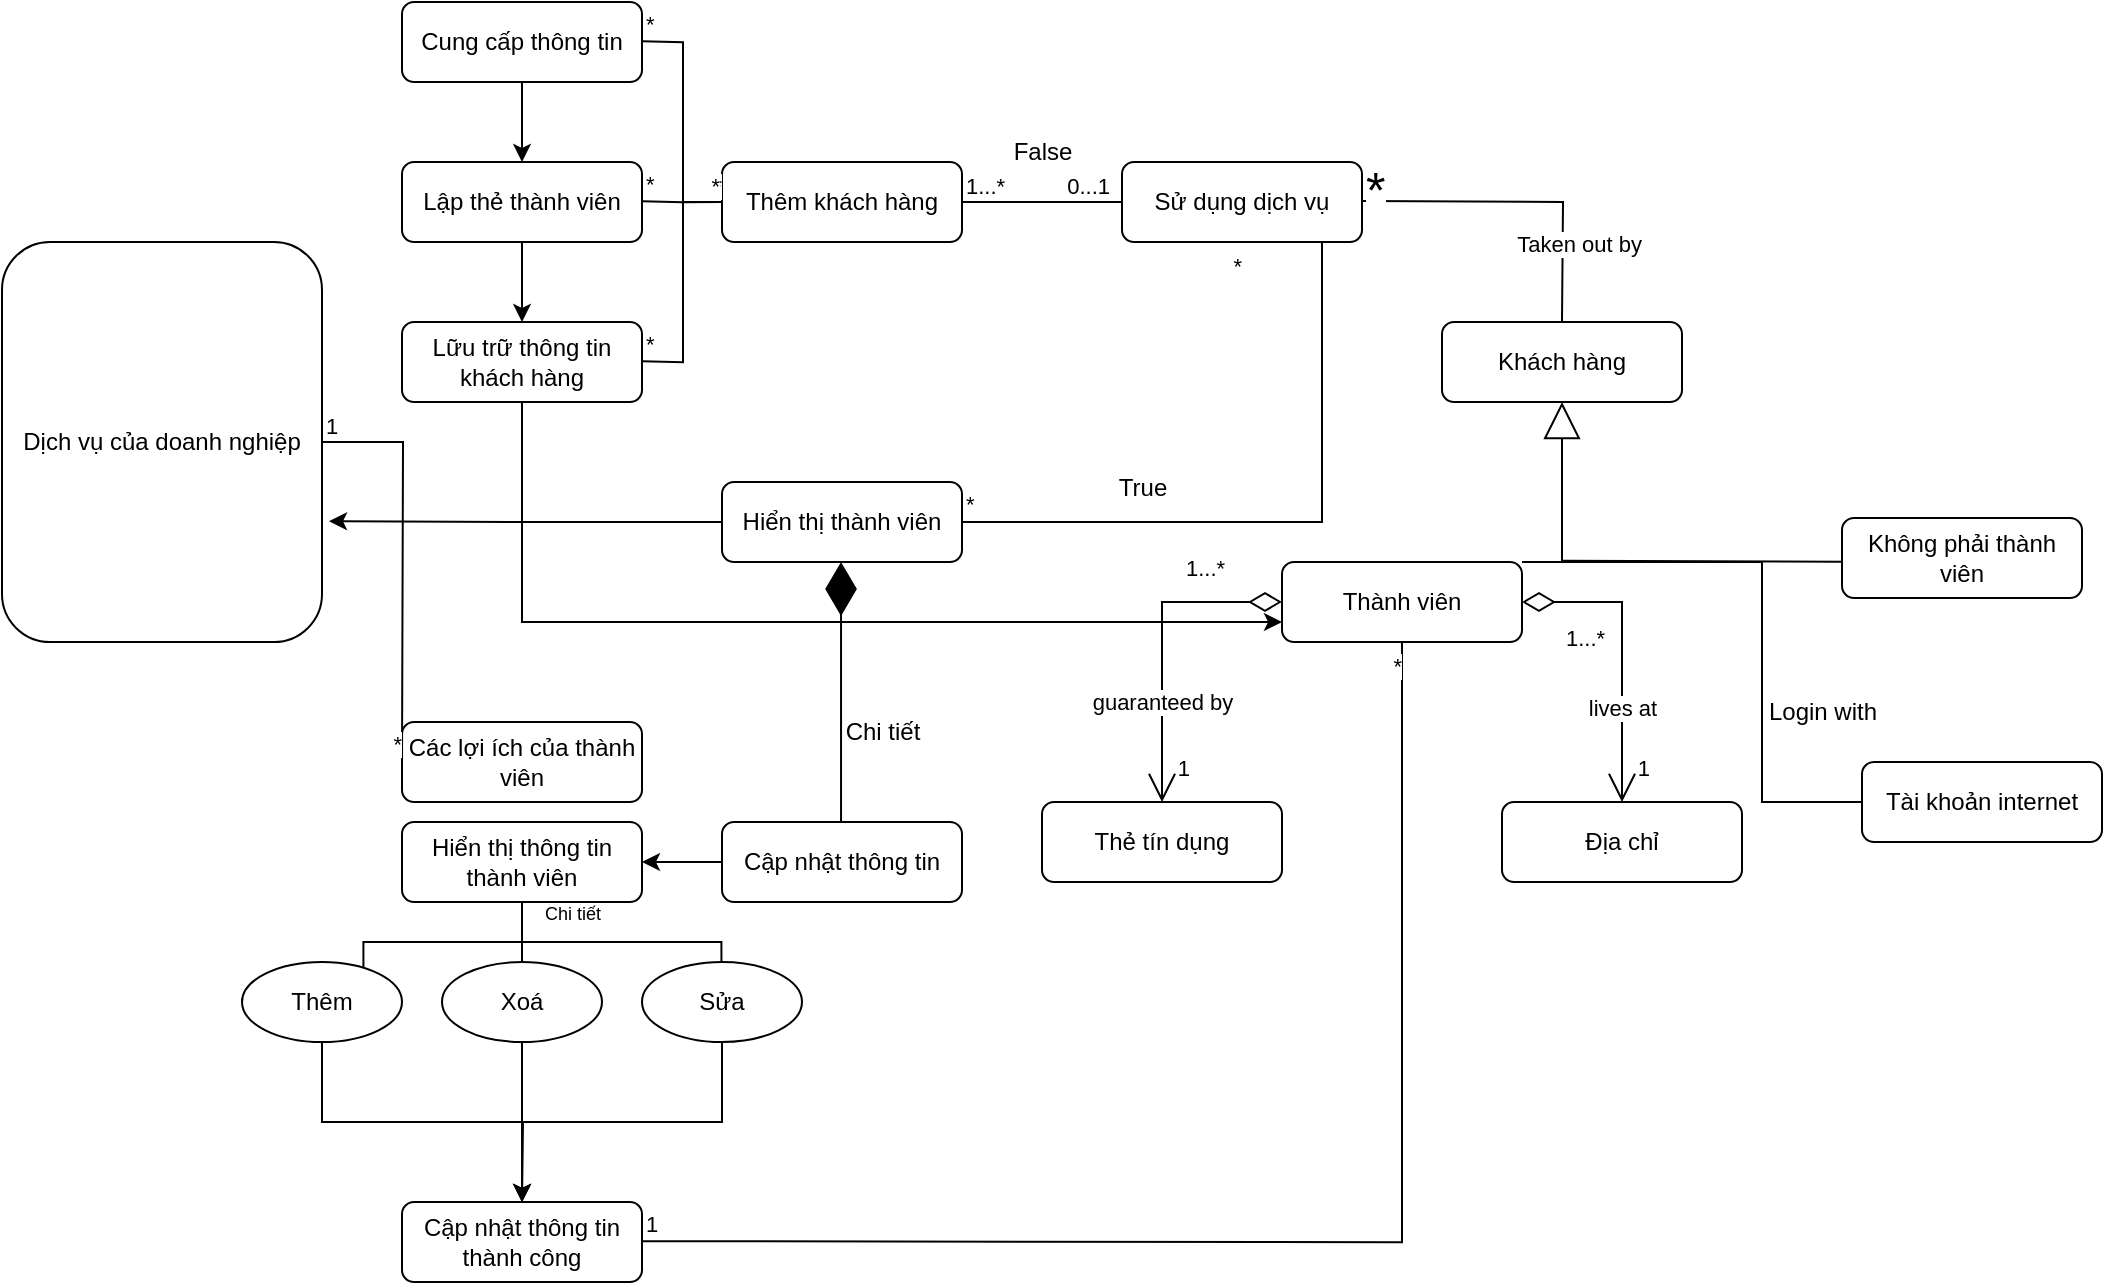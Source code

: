 <mxfile version="22.1.0" type="github">
  <diagram id="C5RBs43oDa-KdzZeNtuy" name="Page-1">
    <mxGraphModel dx="2053" dy="629" grid="1" gridSize="10" guides="1" tooltips="1" connect="1" arrows="1" fold="1" page="1" pageScale="1" pageWidth="827" pageHeight="1169" math="0" shadow="0">
      <root>
        <mxCell id="WIyWlLk6GJQsqaUBKTNV-0" />
        <mxCell id="WIyWlLk6GJQsqaUBKTNV-1" parent="WIyWlLk6GJQsqaUBKTNV-0" />
        <mxCell id="zfiKxL-_NQPMJ0ey8t-O-65" value="Khách hàng" style="rounded=1;whiteSpace=wrap;html=1;" vertex="1" parent="WIyWlLk6GJQsqaUBKTNV-1">
          <mxGeometry x="560" y="440" width="120" height="40" as="geometry" />
        </mxCell>
        <mxCell id="zfiKxL-_NQPMJ0ey8t-O-66" value="Sử dụng dịch vụ" style="rounded=1;whiteSpace=wrap;html=1;" vertex="1" parent="WIyWlLk6GJQsqaUBKTNV-1">
          <mxGeometry x="400" y="360" width="120" height="40" as="geometry" />
        </mxCell>
        <mxCell id="zfiKxL-_NQPMJ0ey8t-O-88" style="edgeStyle=orthogonalEdgeStyle;rounded=0;orthogonalLoop=1;jettySize=auto;html=1;exitX=1;exitY=0;exitDx=0;exitDy=0;" edge="1" parent="WIyWlLk6GJQsqaUBKTNV-1" source="zfiKxL-_NQPMJ0ey8t-O-68">
          <mxGeometry relative="1" as="geometry">
            <mxPoint x="830" y="680" as="targetPoint" />
            <mxPoint x="600" y="560" as="sourcePoint" />
            <Array as="points">
              <mxPoint x="720" y="560" />
              <mxPoint x="720" y="680" />
            </Array>
          </mxGeometry>
        </mxCell>
        <mxCell id="zfiKxL-_NQPMJ0ey8t-O-68" value="Thành viên" style="rounded=1;whiteSpace=wrap;html=1;" vertex="1" parent="WIyWlLk6GJQsqaUBKTNV-1">
          <mxGeometry x="480" y="560" width="120" height="40" as="geometry" />
        </mxCell>
        <mxCell id="zfiKxL-_NQPMJ0ey8t-O-69" value="Không phải thành viên" style="rounded=1;whiteSpace=wrap;html=1;" vertex="1" parent="WIyWlLk6GJQsqaUBKTNV-1">
          <mxGeometry x="760" y="538" width="120" height="40" as="geometry" />
        </mxCell>
        <mxCell id="zfiKxL-_NQPMJ0ey8t-O-70" value="Thẻ tín dụng" style="rounded=1;whiteSpace=wrap;html=1;" vertex="1" parent="WIyWlLk6GJQsqaUBKTNV-1">
          <mxGeometry x="360" y="680" width="120" height="40" as="geometry" />
        </mxCell>
        <mxCell id="zfiKxL-_NQPMJ0ey8t-O-71" value="Địa chỉ" style="rounded=1;whiteSpace=wrap;html=1;" vertex="1" parent="WIyWlLk6GJQsqaUBKTNV-1">
          <mxGeometry x="590" y="680" width="120" height="40" as="geometry" />
        </mxCell>
        <mxCell id="zfiKxL-_NQPMJ0ey8t-O-72" value="guaranteed by" style="endArrow=open;html=1;endSize=12;startArrow=diamondThin;startSize=14;startFill=0;edgeStyle=orthogonalEdgeStyle;rounded=0;exitX=0;exitY=0.5;exitDx=0;exitDy=0;entryX=0.5;entryY=0;entryDx=0;entryDy=0;" edge="1" parent="WIyWlLk6GJQsqaUBKTNV-1" source="zfiKxL-_NQPMJ0ey8t-O-68" target="zfiKxL-_NQPMJ0ey8t-O-70">
          <mxGeometry x="0.375" relative="1" as="geometry">
            <mxPoint x="490" y="640" as="sourcePoint" />
            <mxPoint x="650" y="640" as="targetPoint" />
            <mxPoint as="offset" />
          </mxGeometry>
        </mxCell>
        <mxCell id="zfiKxL-_NQPMJ0ey8t-O-73" value="1...*" style="edgeLabel;resizable=0;html=1;align=left;verticalAlign=top;" connectable="0" vertex="1" parent="zfiKxL-_NQPMJ0ey8t-O-72">
          <mxGeometry x="-1" relative="1" as="geometry">
            <mxPoint x="-50" y="-30" as="offset" />
          </mxGeometry>
        </mxCell>
        <mxCell id="zfiKxL-_NQPMJ0ey8t-O-74" value="1" style="edgeLabel;resizable=0;html=1;align=right;verticalAlign=top;" connectable="0" vertex="1" parent="zfiKxL-_NQPMJ0ey8t-O-72">
          <mxGeometry x="1" relative="1" as="geometry">
            <mxPoint x="14" y="-30" as="offset" />
          </mxGeometry>
        </mxCell>
        <mxCell id="zfiKxL-_NQPMJ0ey8t-O-85" value="lives at" style="endArrow=open;html=1;endSize=12;startArrow=diamondThin;startSize=14;startFill=0;edgeStyle=orthogonalEdgeStyle;rounded=0;exitX=1;exitY=0.5;exitDx=0;exitDy=0;entryX=0.5;entryY=0;entryDx=0;entryDy=0;" edge="1" parent="WIyWlLk6GJQsqaUBKTNV-1" source="zfiKxL-_NQPMJ0ey8t-O-68" target="zfiKxL-_NQPMJ0ey8t-O-71">
          <mxGeometry x="0.375" relative="1" as="geometry">
            <mxPoint x="680" y="600" as="sourcePoint" />
            <mxPoint x="620" y="700" as="targetPoint" />
            <mxPoint as="offset" />
            <Array as="points">
              <mxPoint x="650" y="580" />
              <mxPoint x="650" y="680" />
            </Array>
          </mxGeometry>
        </mxCell>
        <mxCell id="zfiKxL-_NQPMJ0ey8t-O-86" value="1...*" style="edgeLabel;resizable=0;html=1;align=left;verticalAlign=top;" connectable="0" vertex="1" parent="zfiKxL-_NQPMJ0ey8t-O-85">
          <mxGeometry x="-1" relative="1" as="geometry">
            <mxPoint x="20" y="5" as="offset" />
          </mxGeometry>
        </mxCell>
        <mxCell id="zfiKxL-_NQPMJ0ey8t-O-87" value="1" style="edgeLabel;resizable=0;html=1;align=right;verticalAlign=top;" connectable="0" vertex="1" parent="zfiKxL-_NQPMJ0ey8t-O-85">
          <mxGeometry x="1" relative="1" as="geometry">
            <mxPoint x="14" y="-30" as="offset" />
          </mxGeometry>
        </mxCell>
        <mxCell id="zfiKxL-_NQPMJ0ey8t-O-89" value="Tài khoản internet" style="rounded=1;whiteSpace=wrap;html=1;" vertex="1" parent="WIyWlLk6GJQsqaUBKTNV-1">
          <mxGeometry x="770" y="660" width="120" height="40" as="geometry" />
        </mxCell>
        <mxCell id="zfiKxL-_NQPMJ0ey8t-O-90" value="Login with" style="text;html=1;align=center;verticalAlign=middle;resizable=0;points=[];autosize=1;strokeColor=none;fillColor=none;" vertex="1" parent="WIyWlLk6GJQsqaUBKTNV-1">
          <mxGeometry x="710" y="620" width="80" height="30" as="geometry" />
        </mxCell>
        <mxCell id="zfiKxL-_NQPMJ0ey8t-O-92" value="" style="endArrow=block;endSize=16;endFill=0;html=1;rounded=0;entryX=0.5;entryY=1;entryDx=0;entryDy=0;" edge="1" parent="WIyWlLk6GJQsqaUBKTNV-1" target="zfiKxL-_NQPMJ0ey8t-O-65">
          <mxGeometry width="160" relative="1" as="geometry">
            <mxPoint x="620" y="560" as="sourcePoint" />
            <mxPoint x="670" y="530" as="targetPoint" />
            <Array as="points">
              <mxPoint x="620" y="520" />
            </Array>
          </mxGeometry>
        </mxCell>
        <mxCell id="zfiKxL-_NQPMJ0ey8t-O-97" value="" style="endArrow=none;html=1;rounded=0;" edge="1" parent="WIyWlLk6GJQsqaUBKTNV-1">
          <mxGeometry relative="1" as="geometry">
            <mxPoint x="620" y="559.37" as="sourcePoint" />
            <mxPoint x="760" y="559.87" as="targetPoint" />
          </mxGeometry>
        </mxCell>
        <mxCell id="zfiKxL-_NQPMJ0ey8t-O-101" value="" style="endArrow=none;html=1;edgeStyle=orthogonalEdgeStyle;rounded=0;entryX=0.5;entryY=0;entryDx=0;entryDy=0;" edge="1" parent="WIyWlLk6GJQsqaUBKTNV-1">
          <mxGeometry relative="1" as="geometry">
            <mxPoint x="520" y="379.5" as="sourcePoint" />
            <mxPoint x="620.0" y="440" as="targetPoint" />
          </mxGeometry>
        </mxCell>
        <mxCell id="zfiKxL-_NQPMJ0ey8t-O-102" value="&lt;font style=&quot;font-size: 25px;&quot;&gt;*&lt;/font&gt;" style="edgeLabel;resizable=0;html=1;align=left;verticalAlign=bottom;" connectable="0" vertex="1" parent="zfiKxL-_NQPMJ0ey8t-O-101">
          <mxGeometry x="-1" relative="1" as="geometry">
            <mxPoint y="11" as="offset" />
          </mxGeometry>
        </mxCell>
        <mxCell id="zfiKxL-_NQPMJ0ey8t-O-103" value="Taken out by" style="edgeLabel;resizable=0;html=1;align=right;verticalAlign=bottom;" connectable="0" vertex="1" parent="zfiKxL-_NQPMJ0ey8t-O-101">
          <mxGeometry x="1" relative="1" as="geometry">
            <mxPoint x="40" y="-30" as="offset" />
          </mxGeometry>
        </mxCell>
        <mxCell id="zfiKxL-_NQPMJ0ey8t-O-104" value="Thêm khách hàng" style="rounded=1;whiteSpace=wrap;html=1;" vertex="1" parent="WIyWlLk6GJQsqaUBKTNV-1">
          <mxGeometry x="200" y="360" width="120" height="40" as="geometry" />
        </mxCell>
        <mxCell id="zfiKxL-_NQPMJ0ey8t-O-105" value="" style="endArrow=none;html=1;edgeStyle=orthogonalEdgeStyle;rounded=0;exitX=1;exitY=0.5;exitDx=0;exitDy=0;" edge="1" parent="WIyWlLk6GJQsqaUBKTNV-1" source="zfiKxL-_NQPMJ0ey8t-O-104">
          <mxGeometry relative="1" as="geometry">
            <mxPoint x="360" y="379.58" as="sourcePoint" />
            <mxPoint x="400" y="380" as="targetPoint" />
          </mxGeometry>
        </mxCell>
        <mxCell id="zfiKxL-_NQPMJ0ey8t-O-106" value="1...*" style="edgeLabel;resizable=0;html=1;align=left;verticalAlign=bottom;" connectable="0" vertex="1" parent="zfiKxL-_NQPMJ0ey8t-O-105">
          <mxGeometry x="-1" relative="1" as="geometry" />
        </mxCell>
        <mxCell id="zfiKxL-_NQPMJ0ey8t-O-107" value="0...1" style="edgeLabel;resizable=0;html=1;align=right;verticalAlign=bottom;" connectable="0" vertex="1" parent="zfiKxL-_NQPMJ0ey8t-O-105">
          <mxGeometry x="1" relative="1" as="geometry">
            <mxPoint x="-5" as="offset" />
          </mxGeometry>
        </mxCell>
        <mxCell id="zfiKxL-_NQPMJ0ey8t-O-108" value="False" style="text;html=1;align=center;verticalAlign=middle;resizable=0;points=[];autosize=1;strokeColor=none;fillColor=none;" vertex="1" parent="WIyWlLk6GJQsqaUBKTNV-1">
          <mxGeometry x="335" y="340" width="50" height="30" as="geometry" />
        </mxCell>
        <mxCell id="zfiKxL-_NQPMJ0ey8t-O-109" value="Hiển thị thành viên" style="rounded=1;whiteSpace=wrap;html=1;" vertex="1" parent="WIyWlLk6GJQsqaUBKTNV-1">
          <mxGeometry x="200" y="520" width="120" height="40" as="geometry" />
        </mxCell>
        <mxCell id="zfiKxL-_NQPMJ0ey8t-O-110" value="" style="endArrow=none;html=1;edgeStyle=orthogonalEdgeStyle;rounded=0;entryX=0.5;entryY=1;entryDx=0;entryDy=0;" edge="1" parent="WIyWlLk6GJQsqaUBKTNV-1" target="zfiKxL-_NQPMJ0ey8t-O-66">
          <mxGeometry relative="1" as="geometry">
            <mxPoint x="320" y="539" as="sourcePoint" />
            <mxPoint x="500" y="479" as="targetPoint" />
            <Array as="points">
              <mxPoint x="320" y="540" />
              <mxPoint x="500" y="540" />
            </Array>
          </mxGeometry>
        </mxCell>
        <mxCell id="zfiKxL-_NQPMJ0ey8t-O-111" value="*" style="edgeLabel;resizable=0;html=1;align=left;verticalAlign=bottom;" connectable="0" vertex="1" parent="zfiKxL-_NQPMJ0ey8t-O-110">
          <mxGeometry x="-1" relative="1" as="geometry" />
        </mxCell>
        <mxCell id="zfiKxL-_NQPMJ0ey8t-O-112" value="*" style="edgeLabel;resizable=0;html=1;align=right;verticalAlign=bottom;" connectable="0" vertex="1" parent="zfiKxL-_NQPMJ0ey8t-O-110">
          <mxGeometry x="1" relative="1" as="geometry">
            <mxPoint y="20" as="offset" />
          </mxGeometry>
        </mxCell>
        <mxCell id="zfiKxL-_NQPMJ0ey8t-O-128" style="edgeStyle=orthogonalEdgeStyle;rounded=0;orthogonalLoop=1;jettySize=auto;html=1;exitX=0.5;exitY=1;exitDx=0;exitDy=0;entryX=0.5;entryY=0;entryDx=0;entryDy=0;" edge="1" parent="WIyWlLk6GJQsqaUBKTNV-1" source="zfiKxL-_NQPMJ0ey8t-O-113" target="zfiKxL-_NQPMJ0ey8t-O-114">
          <mxGeometry relative="1" as="geometry" />
        </mxCell>
        <mxCell id="zfiKxL-_NQPMJ0ey8t-O-113" value="Cung cấp thông tin" style="rounded=1;whiteSpace=wrap;html=1;" vertex="1" parent="WIyWlLk6GJQsqaUBKTNV-1">
          <mxGeometry x="40" y="280" width="120" height="40" as="geometry" />
        </mxCell>
        <mxCell id="zfiKxL-_NQPMJ0ey8t-O-129" style="edgeStyle=orthogonalEdgeStyle;rounded=0;orthogonalLoop=1;jettySize=auto;html=1;exitX=0.5;exitY=1;exitDx=0;exitDy=0;entryX=0.5;entryY=0;entryDx=0;entryDy=0;" edge="1" parent="WIyWlLk6GJQsqaUBKTNV-1" source="zfiKxL-_NQPMJ0ey8t-O-114" target="zfiKxL-_NQPMJ0ey8t-O-115">
          <mxGeometry relative="1" as="geometry" />
        </mxCell>
        <mxCell id="zfiKxL-_NQPMJ0ey8t-O-114" value="Lập thẻ thành viên" style="rounded=1;whiteSpace=wrap;html=1;" vertex="1" parent="WIyWlLk6GJQsqaUBKTNV-1">
          <mxGeometry x="40" y="360" width="120" height="40" as="geometry" />
        </mxCell>
        <mxCell id="zfiKxL-_NQPMJ0ey8t-O-130" style="edgeStyle=orthogonalEdgeStyle;rounded=0;orthogonalLoop=1;jettySize=auto;html=1;exitX=0.5;exitY=1;exitDx=0;exitDy=0;entryX=0;entryY=0.75;entryDx=0;entryDy=0;" edge="1" parent="WIyWlLk6GJQsqaUBKTNV-1" source="zfiKxL-_NQPMJ0ey8t-O-115" target="zfiKxL-_NQPMJ0ey8t-O-68">
          <mxGeometry relative="1" as="geometry" />
        </mxCell>
        <mxCell id="zfiKxL-_NQPMJ0ey8t-O-115" value="Lữu trữ thông tin khách hàng" style="rounded=1;whiteSpace=wrap;html=1;" vertex="1" parent="WIyWlLk6GJQsqaUBKTNV-1">
          <mxGeometry x="40" y="440" width="120" height="40" as="geometry" />
        </mxCell>
        <mxCell id="zfiKxL-_NQPMJ0ey8t-O-116" value="" style="endArrow=none;html=1;edgeStyle=orthogonalEdgeStyle;rounded=0;entryX=0;entryY=0.5;entryDx=0;entryDy=0;" edge="1" parent="WIyWlLk6GJQsqaUBKTNV-1" target="zfiKxL-_NQPMJ0ey8t-O-104">
          <mxGeometry relative="1" as="geometry">
            <mxPoint x="160" y="299.58" as="sourcePoint" />
            <mxPoint x="320" y="299.58" as="targetPoint" />
          </mxGeometry>
        </mxCell>
        <mxCell id="zfiKxL-_NQPMJ0ey8t-O-117" value="*" style="edgeLabel;resizable=0;html=1;align=left;verticalAlign=bottom;" connectable="0" vertex="1" parent="zfiKxL-_NQPMJ0ey8t-O-116">
          <mxGeometry x="-1" relative="1" as="geometry" />
        </mxCell>
        <mxCell id="zfiKxL-_NQPMJ0ey8t-O-118" value="*" style="edgeLabel;resizable=0;html=1;align=right;verticalAlign=bottom;" connectable="0" vertex="1" parent="zfiKxL-_NQPMJ0ey8t-O-116">
          <mxGeometry x="1" relative="1" as="geometry" />
        </mxCell>
        <mxCell id="zfiKxL-_NQPMJ0ey8t-O-119" value="" style="endArrow=none;html=1;edgeStyle=orthogonalEdgeStyle;rounded=0;entryX=0;entryY=0.5;entryDx=0;entryDy=0;" edge="1" parent="WIyWlLk6GJQsqaUBKTNV-1" target="zfiKxL-_NQPMJ0ey8t-O-104">
          <mxGeometry relative="1" as="geometry">
            <mxPoint x="160" y="379.58" as="sourcePoint" />
            <mxPoint x="320" y="379.58" as="targetPoint" />
          </mxGeometry>
        </mxCell>
        <mxCell id="zfiKxL-_NQPMJ0ey8t-O-120" value="*" style="edgeLabel;resizable=0;html=1;align=left;verticalAlign=bottom;" connectable="0" vertex="1" parent="zfiKxL-_NQPMJ0ey8t-O-119">
          <mxGeometry x="-1" relative="1" as="geometry" />
        </mxCell>
        <mxCell id="zfiKxL-_NQPMJ0ey8t-O-121" value="*" style="edgeLabel;resizable=0;html=1;align=right;verticalAlign=bottom;" connectable="0" vertex="1" parent="zfiKxL-_NQPMJ0ey8t-O-119">
          <mxGeometry x="1" relative="1" as="geometry" />
        </mxCell>
        <mxCell id="zfiKxL-_NQPMJ0ey8t-O-122" value="" style="endArrow=none;html=1;edgeStyle=orthogonalEdgeStyle;rounded=0;entryX=0;entryY=0.5;entryDx=0;entryDy=0;" edge="1" parent="WIyWlLk6GJQsqaUBKTNV-1" target="zfiKxL-_NQPMJ0ey8t-O-104">
          <mxGeometry relative="1" as="geometry">
            <mxPoint x="160" y="459.58" as="sourcePoint" />
            <mxPoint x="320" y="459.58" as="targetPoint" />
          </mxGeometry>
        </mxCell>
        <mxCell id="zfiKxL-_NQPMJ0ey8t-O-123" value="*" style="edgeLabel;resizable=0;html=1;align=left;verticalAlign=bottom;" connectable="0" vertex="1" parent="zfiKxL-_NQPMJ0ey8t-O-122">
          <mxGeometry x="-1" relative="1" as="geometry" />
        </mxCell>
        <mxCell id="zfiKxL-_NQPMJ0ey8t-O-124" value="*" style="edgeLabel;resizable=0;html=1;align=right;verticalAlign=bottom;" connectable="0" vertex="1" parent="zfiKxL-_NQPMJ0ey8t-O-122">
          <mxGeometry x="1" relative="1" as="geometry" />
        </mxCell>
        <mxCell id="zfiKxL-_NQPMJ0ey8t-O-125" value="True" style="text;html=1;align=center;verticalAlign=middle;resizable=0;points=[];autosize=1;strokeColor=none;fillColor=none;" vertex="1" parent="WIyWlLk6GJQsqaUBKTNV-1">
          <mxGeometry x="385" y="508" width="50" height="30" as="geometry" />
        </mxCell>
        <mxCell id="zfiKxL-_NQPMJ0ey8t-O-126" value="Dịch vụ của doanh nghiệp" style="rounded=1;whiteSpace=wrap;html=1;" vertex="1" parent="WIyWlLk6GJQsqaUBKTNV-1">
          <mxGeometry x="-160" y="400" width="160" height="200" as="geometry" />
        </mxCell>
        <mxCell id="zfiKxL-_NQPMJ0ey8t-O-131" style="edgeStyle=orthogonalEdgeStyle;rounded=0;orthogonalLoop=1;jettySize=auto;html=1;exitX=0;exitY=0.5;exitDx=0;exitDy=0;entryX=1.022;entryY=0.698;entryDx=0;entryDy=0;entryPerimeter=0;" edge="1" parent="WIyWlLk6GJQsqaUBKTNV-1" source="zfiKxL-_NQPMJ0ey8t-O-109" target="zfiKxL-_NQPMJ0ey8t-O-126">
          <mxGeometry relative="1" as="geometry" />
        </mxCell>
        <mxCell id="zfiKxL-_NQPMJ0ey8t-O-132" value="Các lợi ích của thành viên" style="rounded=1;whiteSpace=wrap;html=1;" vertex="1" parent="WIyWlLk6GJQsqaUBKTNV-1">
          <mxGeometry x="40" y="640" width="120" height="40" as="geometry" />
        </mxCell>
        <mxCell id="zfiKxL-_NQPMJ0ey8t-O-133" value="" style="endArrow=none;html=1;edgeStyle=orthogonalEdgeStyle;rounded=0;" edge="1" parent="WIyWlLk6GJQsqaUBKTNV-1" source="zfiKxL-_NQPMJ0ey8t-O-126">
          <mxGeometry relative="1" as="geometry">
            <mxPoint x="-120" y="660" as="sourcePoint" />
            <mxPoint x="40" y="660" as="targetPoint" />
          </mxGeometry>
        </mxCell>
        <mxCell id="zfiKxL-_NQPMJ0ey8t-O-134" value="1" style="edgeLabel;resizable=0;html=1;align=left;verticalAlign=bottom;" connectable="0" vertex="1" parent="zfiKxL-_NQPMJ0ey8t-O-133">
          <mxGeometry x="-1" relative="1" as="geometry" />
        </mxCell>
        <mxCell id="zfiKxL-_NQPMJ0ey8t-O-135" value="*" style="edgeLabel;resizable=0;html=1;align=right;verticalAlign=bottom;" connectable="0" vertex="1" parent="zfiKxL-_NQPMJ0ey8t-O-133">
          <mxGeometry x="1" relative="1" as="geometry" />
        </mxCell>
        <mxCell id="zfiKxL-_NQPMJ0ey8t-O-136" value="" style="endArrow=diamondThin;endFill=1;endSize=24;html=1;rounded=0;" edge="1" parent="WIyWlLk6GJQsqaUBKTNV-1">
          <mxGeometry width="160" relative="1" as="geometry">
            <mxPoint x="259.52" y="690" as="sourcePoint" />
            <mxPoint x="259.52" y="560" as="targetPoint" />
          </mxGeometry>
        </mxCell>
        <mxCell id="zfiKxL-_NQPMJ0ey8t-O-141" style="edgeStyle=orthogonalEdgeStyle;rounded=0;orthogonalLoop=1;jettySize=auto;html=1;exitX=0;exitY=0.5;exitDx=0;exitDy=0;entryX=1;entryY=0.5;entryDx=0;entryDy=0;" edge="1" parent="WIyWlLk6GJQsqaUBKTNV-1" source="zfiKxL-_NQPMJ0ey8t-O-137" target="zfiKxL-_NQPMJ0ey8t-O-139">
          <mxGeometry relative="1" as="geometry" />
        </mxCell>
        <mxCell id="zfiKxL-_NQPMJ0ey8t-O-137" value="Cập nhật thông tin" style="rounded=1;whiteSpace=wrap;html=1;" vertex="1" parent="WIyWlLk6GJQsqaUBKTNV-1">
          <mxGeometry x="200" y="690" width="120" height="40" as="geometry" />
        </mxCell>
        <mxCell id="zfiKxL-_NQPMJ0ey8t-O-138" value="Chi tiết" style="text;html=1;align=center;verticalAlign=middle;resizable=0;points=[];autosize=1;strokeColor=none;fillColor=none;" vertex="1" parent="WIyWlLk6GJQsqaUBKTNV-1">
          <mxGeometry x="250" y="630" width="60" height="30" as="geometry" />
        </mxCell>
        <mxCell id="zfiKxL-_NQPMJ0ey8t-O-139" value="Hiển thị thông tin thành viên" style="rounded=1;whiteSpace=wrap;html=1;" vertex="1" parent="WIyWlLk6GJQsqaUBKTNV-1">
          <mxGeometry x="40" y="690" width="120" height="40" as="geometry" />
        </mxCell>
        <mxCell id="zfiKxL-_NQPMJ0ey8t-O-155" style="edgeStyle=orthogonalEdgeStyle;rounded=0;orthogonalLoop=1;jettySize=auto;html=1;exitX=0.5;exitY=1;exitDx=0;exitDy=0;entryX=0.5;entryY=0;entryDx=0;entryDy=0;" edge="1" parent="WIyWlLk6GJQsqaUBKTNV-1" source="zfiKxL-_NQPMJ0ey8t-O-142" target="zfiKxL-_NQPMJ0ey8t-O-153">
          <mxGeometry relative="1" as="geometry" />
        </mxCell>
        <mxCell id="zfiKxL-_NQPMJ0ey8t-O-142" value="Thêm" style="ellipse;whiteSpace=wrap;html=1;" vertex="1" parent="WIyWlLk6GJQsqaUBKTNV-1">
          <mxGeometry x="-40" y="760" width="80" height="40" as="geometry" />
        </mxCell>
        <mxCell id="zfiKxL-_NQPMJ0ey8t-O-156" style="edgeStyle=orthogonalEdgeStyle;rounded=0;orthogonalLoop=1;jettySize=auto;html=1;exitX=0.5;exitY=1;exitDx=0;exitDy=0;" edge="1" parent="WIyWlLk6GJQsqaUBKTNV-1" source="zfiKxL-_NQPMJ0ey8t-O-143">
          <mxGeometry relative="1" as="geometry">
            <mxPoint x="100" y="880" as="targetPoint" />
          </mxGeometry>
        </mxCell>
        <mxCell id="zfiKxL-_NQPMJ0ey8t-O-143" value="Xoá" style="ellipse;whiteSpace=wrap;html=1;" vertex="1" parent="WIyWlLk6GJQsqaUBKTNV-1">
          <mxGeometry x="60" y="760" width="80" height="40" as="geometry" />
        </mxCell>
        <mxCell id="zfiKxL-_NQPMJ0ey8t-O-157" style="edgeStyle=orthogonalEdgeStyle;rounded=0;orthogonalLoop=1;jettySize=auto;html=1;exitX=0.5;exitY=1;exitDx=0;exitDy=0;" edge="1" parent="WIyWlLk6GJQsqaUBKTNV-1" source="zfiKxL-_NQPMJ0ey8t-O-144">
          <mxGeometry relative="1" as="geometry">
            <mxPoint x="100" y="880" as="targetPoint" />
          </mxGeometry>
        </mxCell>
        <mxCell id="zfiKxL-_NQPMJ0ey8t-O-144" value="Sửa" style="ellipse;whiteSpace=wrap;html=1;" vertex="1" parent="WIyWlLk6GJQsqaUBKTNV-1">
          <mxGeometry x="160" y="760" width="80" height="40" as="geometry" />
        </mxCell>
        <mxCell id="zfiKxL-_NQPMJ0ey8t-O-146" value="" style="endArrow=none;html=1;edgeStyle=orthogonalEdgeStyle;rounded=0;exitX=0.5;exitY=1;exitDx=0;exitDy=0;entryX=0.759;entryY=0.061;entryDx=0;entryDy=0;entryPerimeter=0;" edge="1" parent="WIyWlLk6GJQsqaUBKTNV-1" source="zfiKxL-_NQPMJ0ey8t-O-139" target="zfiKxL-_NQPMJ0ey8t-O-142">
          <mxGeometry relative="1" as="geometry">
            <mxPoint x="120" y="800" as="sourcePoint" />
            <mxPoint x="280" y="800" as="targetPoint" />
            <Array as="points">
              <mxPoint x="100" y="750" />
              <mxPoint x="21" y="750" />
            </Array>
          </mxGeometry>
        </mxCell>
        <mxCell id="zfiKxL-_NQPMJ0ey8t-O-149" value="" style="endArrow=none;html=1;edgeStyle=orthogonalEdgeStyle;rounded=0;entryX=0.5;entryY=0;entryDx=0;entryDy=0;" edge="1" parent="WIyWlLk6GJQsqaUBKTNV-1" target="zfiKxL-_NQPMJ0ey8t-O-143">
          <mxGeometry relative="1" as="geometry">
            <mxPoint x="100" y="740" as="sourcePoint" />
            <mxPoint x="280" y="800" as="targetPoint" />
            <Array as="points">
              <mxPoint x="100" y="755" />
              <mxPoint x="100" y="755" />
            </Array>
          </mxGeometry>
        </mxCell>
        <mxCell id="zfiKxL-_NQPMJ0ey8t-O-152" value="" style="endArrow=none;html=1;edgeStyle=orthogonalEdgeStyle;rounded=0;entryX=0.5;entryY=0;entryDx=0;entryDy=0;exitX=0.5;exitY=1;exitDx=0;exitDy=0;" edge="1" parent="WIyWlLk6GJQsqaUBKTNV-1" source="zfiKxL-_NQPMJ0ey8t-O-139">
          <mxGeometry relative="1" as="geometry">
            <mxPoint x="199.73" y="730" as="sourcePoint" />
            <mxPoint x="199.73" y="760" as="targetPoint" />
            <Array as="points">
              <mxPoint x="100" y="750" />
              <mxPoint x="200" y="750" />
            </Array>
          </mxGeometry>
        </mxCell>
        <mxCell id="zfiKxL-_NQPMJ0ey8t-O-153" value="Cập nhật thông tin thành công" style="rounded=1;whiteSpace=wrap;html=1;" vertex="1" parent="WIyWlLk6GJQsqaUBKTNV-1">
          <mxGeometry x="40" y="880" width="120" height="40" as="geometry" />
        </mxCell>
        <mxCell id="zfiKxL-_NQPMJ0ey8t-O-154" value="&lt;font style=&quot;font-size: 9px;&quot;&gt;Chi tiết&lt;/font&gt;" style="text;html=1;align=center;verticalAlign=middle;resizable=0;points=[];autosize=1;strokeColor=none;fillColor=none;" vertex="1" parent="WIyWlLk6GJQsqaUBKTNV-1">
          <mxGeometry x="100" y="720" width="50" height="30" as="geometry" />
        </mxCell>
        <mxCell id="zfiKxL-_NQPMJ0ey8t-O-159" value="" style="endArrow=none;html=1;edgeStyle=orthogonalEdgeStyle;rounded=0;entryX=0.5;entryY=1;entryDx=0;entryDy=0;" edge="1" parent="WIyWlLk6GJQsqaUBKTNV-1" target="zfiKxL-_NQPMJ0ey8t-O-68">
          <mxGeometry relative="1" as="geometry">
            <mxPoint x="160" y="899.58" as="sourcePoint" />
            <mxPoint x="320" y="899.58" as="targetPoint" />
          </mxGeometry>
        </mxCell>
        <mxCell id="zfiKxL-_NQPMJ0ey8t-O-160" value="1" style="edgeLabel;resizable=0;html=1;align=left;verticalAlign=bottom;" connectable="0" vertex="1" parent="zfiKxL-_NQPMJ0ey8t-O-159">
          <mxGeometry x="-1" relative="1" as="geometry" />
        </mxCell>
        <mxCell id="zfiKxL-_NQPMJ0ey8t-O-161" value="*" style="edgeLabel;resizable=0;html=1;align=right;verticalAlign=bottom;" connectable="0" vertex="1" parent="zfiKxL-_NQPMJ0ey8t-O-159">
          <mxGeometry x="1" relative="1" as="geometry">
            <mxPoint y="20" as="offset" />
          </mxGeometry>
        </mxCell>
      </root>
    </mxGraphModel>
  </diagram>
</mxfile>
